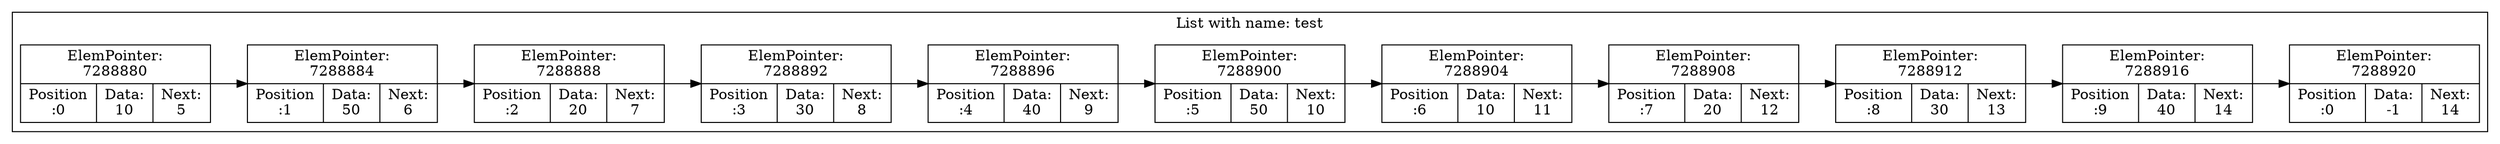 digraph G{
rankdir=LR;
subgraph clusterlist {
0 [shape=record, label="ElemPointer:\n7288880 | {Position\n:0 | Data:\n10 | Next:\n5}"];
1 [shape=record, label="ElemPointer:\n7288884 | {Position\n:50 | Data:\n6 | Next:\n5}"];
0->1
1 [shape=record, label="ElemPointer:\n7288884 | {Position\n:1 | Data:\n50 | Next:\n6}"];
2 [shape=record, label="ElemPointer:\n7288888 | {Position\n:20 | Data:\n7 | Next:\n6}"];
1->2
2 [shape=record, label="ElemPointer:\n7288888 | {Position\n:2 | Data:\n20 | Next:\n7}"];
3 [shape=record, label="ElemPointer:\n7288892 | {Position\n:30 | Data:\n8 | Next:\n7}"];
2->3
3 [shape=record, label="ElemPointer:\n7288892 | {Position\n:3 | Data:\n30 | Next:\n8}"];
4 [shape=record, label="ElemPointer:\n7288896 | {Position\n:40 | Data:\n9 | Next:\n8}"];
3->4
4 [shape=record, label="ElemPointer:\n7288896 | {Position\n:4 | Data:\n40 | Next:\n9}"];
5 [shape=record, label="ElemPointer:\n7288900 | {Position\n:50 | Data:\n10 | Next:\n9}"];
4->5
5 [shape=record, label="ElemPointer:\n7288900 | {Position\n:5 | Data:\n50 | Next:\n10}"];
6 [shape=record, label="ElemPointer:\n7288904 | {Position\n:10 | Data:\n11 | Next:\n10}"];
5->6
6 [shape=record, label="ElemPointer:\n7288904 | {Position\n:6 | Data:\n10 | Next:\n11}"];
7 [shape=record, label="ElemPointer:\n7288908 | {Position\n:20 | Data:\n12 | Next:\n11}"];
6->7
7 [shape=record, label="ElemPointer:\n7288908 | {Position\n:7 | Data:\n20 | Next:\n12}"];
8 [shape=record, label="ElemPointer:\n7288912 | {Position\n:30 | Data:\n13 | Next:\n12}"];
7->8
8 [shape=record, label="ElemPointer:\n7288912 | {Position\n:8 | Data:\n30 | Next:\n13}"];
9 [shape=record, label="ElemPointer:\n7288916 | {Position\n:40 | Data:\n14 | Next:\n13}"];
8->9
9 [shape=record, label="ElemPointer:\n7288916 | {Position\n:9 | Data:\n40 | Next:\n14}"];
10 [shape=record, label="ElemPointer:\n7288920 | {Position\n:0 | Data:\n-1 | Next:\n14}"];
9->10
label = "List with name: test"}
}
